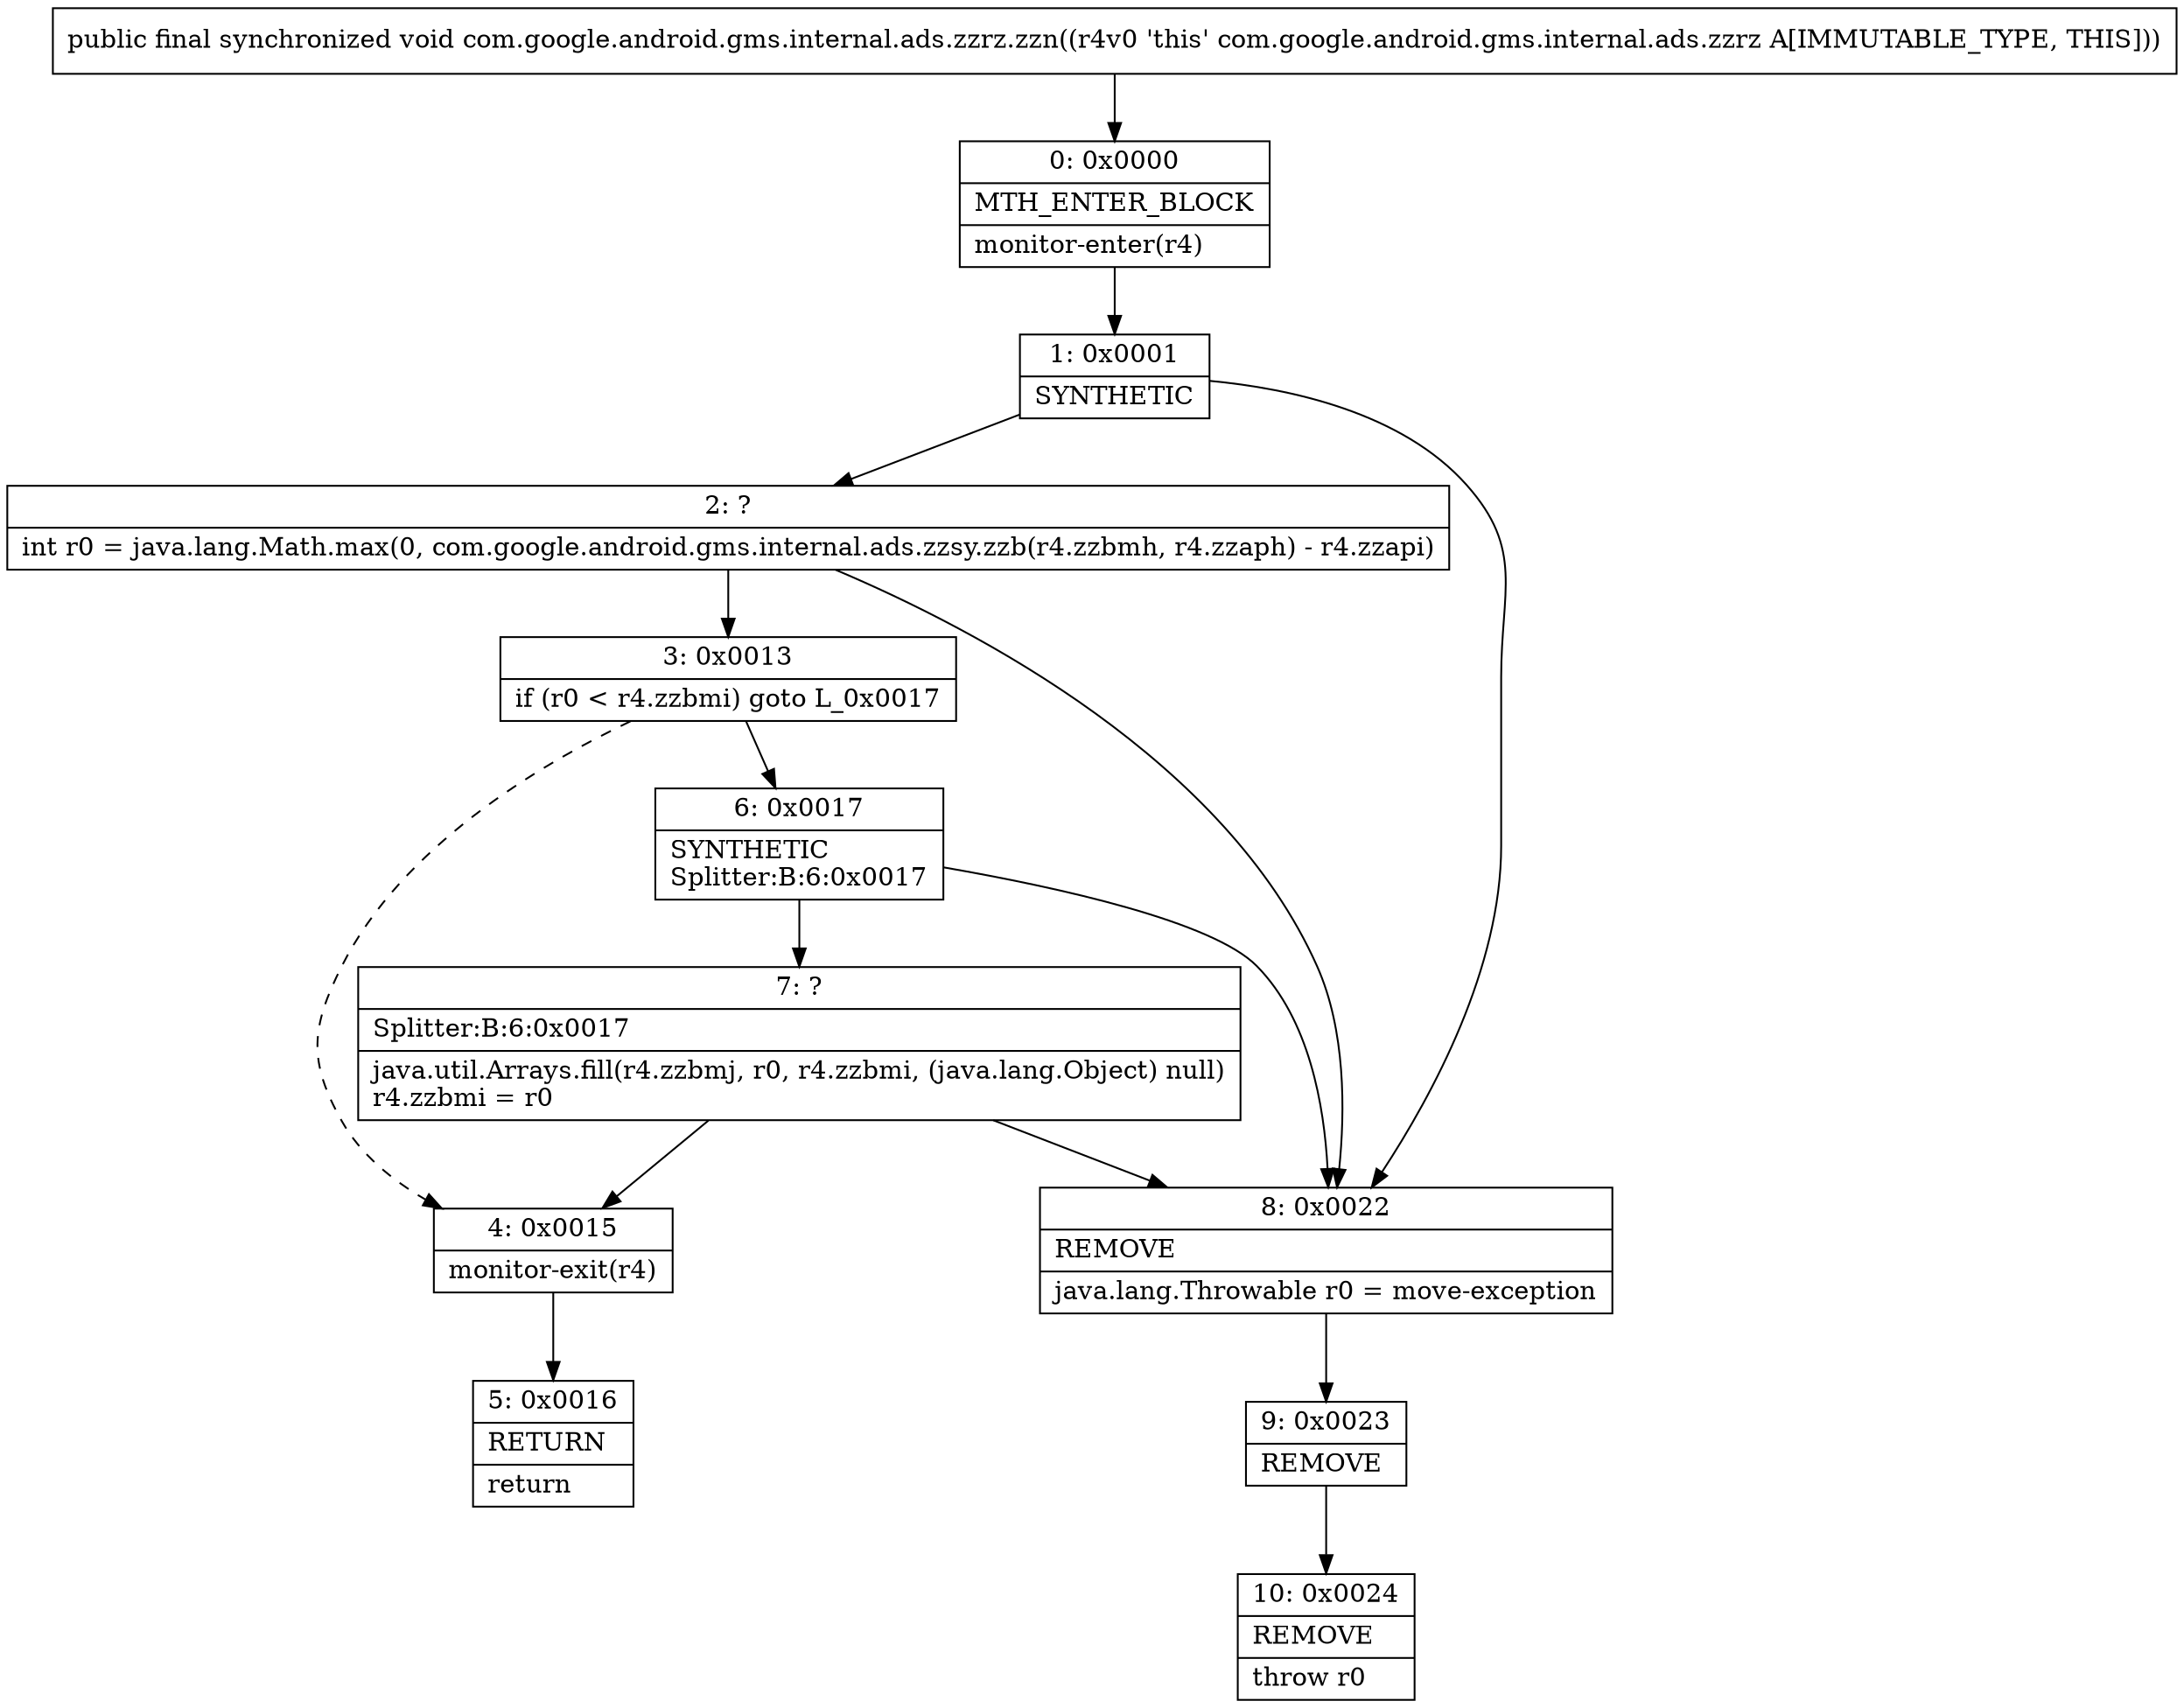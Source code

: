 digraph "CFG forcom.google.android.gms.internal.ads.zzrz.zzn()V" {
Node_0 [shape=record,label="{0\:\ 0x0000|MTH_ENTER_BLOCK\l|monitor\-enter(r4)\l}"];
Node_1 [shape=record,label="{1\:\ 0x0001|SYNTHETIC\l}"];
Node_2 [shape=record,label="{2\:\ ?|int r0 = java.lang.Math.max(0, com.google.android.gms.internal.ads.zzsy.zzb(r4.zzbmh, r4.zzaph) \- r4.zzapi)\l}"];
Node_3 [shape=record,label="{3\:\ 0x0013|if (r0 \< r4.zzbmi) goto L_0x0017\l}"];
Node_4 [shape=record,label="{4\:\ 0x0015|monitor\-exit(r4)\l}"];
Node_5 [shape=record,label="{5\:\ 0x0016|RETURN\l|return\l}"];
Node_6 [shape=record,label="{6\:\ 0x0017|SYNTHETIC\lSplitter:B:6:0x0017\l}"];
Node_7 [shape=record,label="{7\:\ ?|Splitter:B:6:0x0017\l|java.util.Arrays.fill(r4.zzbmj, r0, r4.zzbmi, (java.lang.Object) null)\lr4.zzbmi = r0\l}"];
Node_8 [shape=record,label="{8\:\ 0x0022|REMOVE\l|java.lang.Throwable r0 = move\-exception\l}"];
Node_9 [shape=record,label="{9\:\ 0x0023|REMOVE\l}"];
Node_10 [shape=record,label="{10\:\ 0x0024|REMOVE\l|throw r0\l}"];
MethodNode[shape=record,label="{public final synchronized void com.google.android.gms.internal.ads.zzrz.zzn((r4v0 'this' com.google.android.gms.internal.ads.zzrz A[IMMUTABLE_TYPE, THIS])) }"];
MethodNode -> Node_0;
Node_0 -> Node_1;
Node_1 -> Node_2;
Node_1 -> Node_8;
Node_2 -> Node_3;
Node_2 -> Node_8;
Node_3 -> Node_4[style=dashed];
Node_3 -> Node_6;
Node_4 -> Node_5;
Node_6 -> Node_7;
Node_6 -> Node_8;
Node_7 -> Node_8;
Node_7 -> Node_4;
Node_8 -> Node_9;
Node_9 -> Node_10;
}

